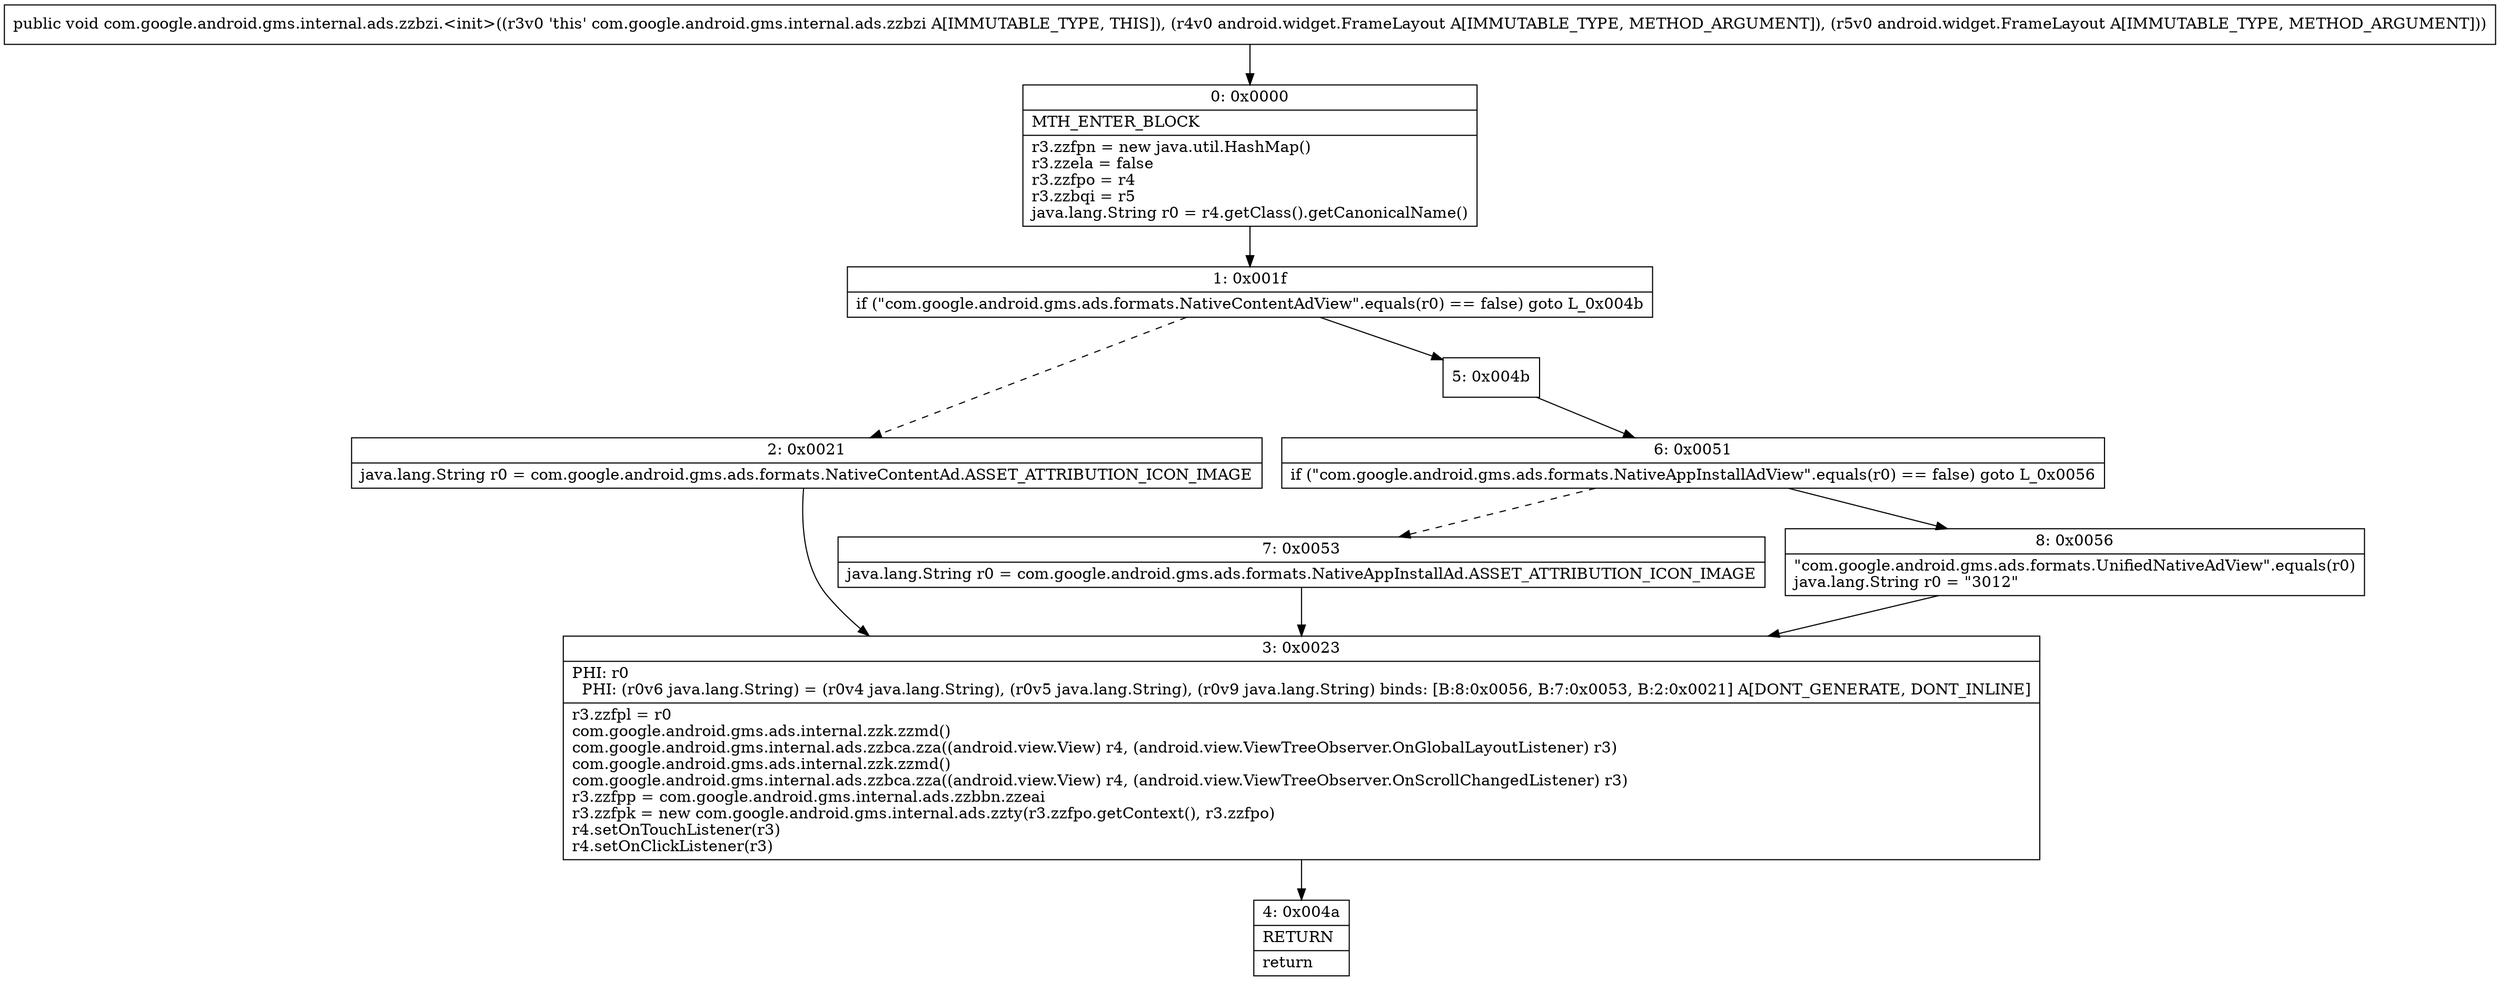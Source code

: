 digraph "CFG forcom.google.android.gms.internal.ads.zzbzi.\<init\>(Landroid\/widget\/FrameLayout;Landroid\/widget\/FrameLayout;)V" {
Node_0 [shape=record,label="{0\:\ 0x0000|MTH_ENTER_BLOCK\l|r3.zzfpn = new java.util.HashMap()\lr3.zzela = false\lr3.zzfpo = r4\lr3.zzbqi = r5\ljava.lang.String r0 = r4.getClass().getCanonicalName()\l}"];
Node_1 [shape=record,label="{1\:\ 0x001f|if (\"com.google.android.gms.ads.formats.NativeContentAdView\".equals(r0) == false) goto L_0x004b\l}"];
Node_2 [shape=record,label="{2\:\ 0x0021|java.lang.String r0 = com.google.android.gms.ads.formats.NativeContentAd.ASSET_ATTRIBUTION_ICON_IMAGE\l}"];
Node_3 [shape=record,label="{3\:\ 0x0023|PHI: r0 \l  PHI: (r0v6 java.lang.String) = (r0v4 java.lang.String), (r0v5 java.lang.String), (r0v9 java.lang.String) binds: [B:8:0x0056, B:7:0x0053, B:2:0x0021] A[DONT_GENERATE, DONT_INLINE]\l|r3.zzfpl = r0\lcom.google.android.gms.ads.internal.zzk.zzmd()\lcom.google.android.gms.internal.ads.zzbca.zza((android.view.View) r4, (android.view.ViewTreeObserver.OnGlobalLayoutListener) r3)\lcom.google.android.gms.ads.internal.zzk.zzmd()\lcom.google.android.gms.internal.ads.zzbca.zza((android.view.View) r4, (android.view.ViewTreeObserver.OnScrollChangedListener) r3)\lr3.zzfpp = com.google.android.gms.internal.ads.zzbbn.zzeai\lr3.zzfpk = new com.google.android.gms.internal.ads.zzty(r3.zzfpo.getContext(), r3.zzfpo)\lr4.setOnTouchListener(r3)\lr4.setOnClickListener(r3)\l}"];
Node_4 [shape=record,label="{4\:\ 0x004a|RETURN\l|return\l}"];
Node_5 [shape=record,label="{5\:\ 0x004b}"];
Node_6 [shape=record,label="{6\:\ 0x0051|if (\"com.google.android.gms.ads.formats.NativeAppInstallAdView\".equals(r0) == false) goto L_0x0056\l}"];
Node_7 [shape=record,label="{7\:\ 0x0053|java.lang.String r0 = com.google.android.gms.ads.formats.NativeAppInstallAd.ASSET_ATTRIBUTION_ICON_IMAGE\l}"];
Node_8 [shape=record,label="{8\:\ 0x0056|\"com.google.android.gms.ads.formats.UnifiedNativeAdView\".equals(r0)\ljava.lang.String r0 = \"3012\"\l}"];
MethodNode[shape=record,label="{public void com.google.android.gms.internal.ads.zzbzi.\<init\>((r3v0 'this' com.google.android.gms.internal.ads.zzbzi A[IMMUTABLE_TYPE, THIS]), (r4v0 android.widget.FrameLayout A[IMMUTABLE_TYPE, METHOD_ARGUMENT]), (r5v0 android.widget.FrameLayout A[IMMUTABLE_TYPE, METHOD_ARGUMENT])) }"];
MethodNode -> Node_0;
Node_0 -> Node_1;
Node_1 -> Node_2[style=dashed];
Node_1 -> Node_5;
Node_2 -> Node_3;
Node_3 -> Node_4;
Node_5 -> Node_6;
Node_6 -> Node_7[style=dashed];
Node_6 -> Node_8;
Node_7 -> Node_3;
Node_8 -> Node_3;
}

